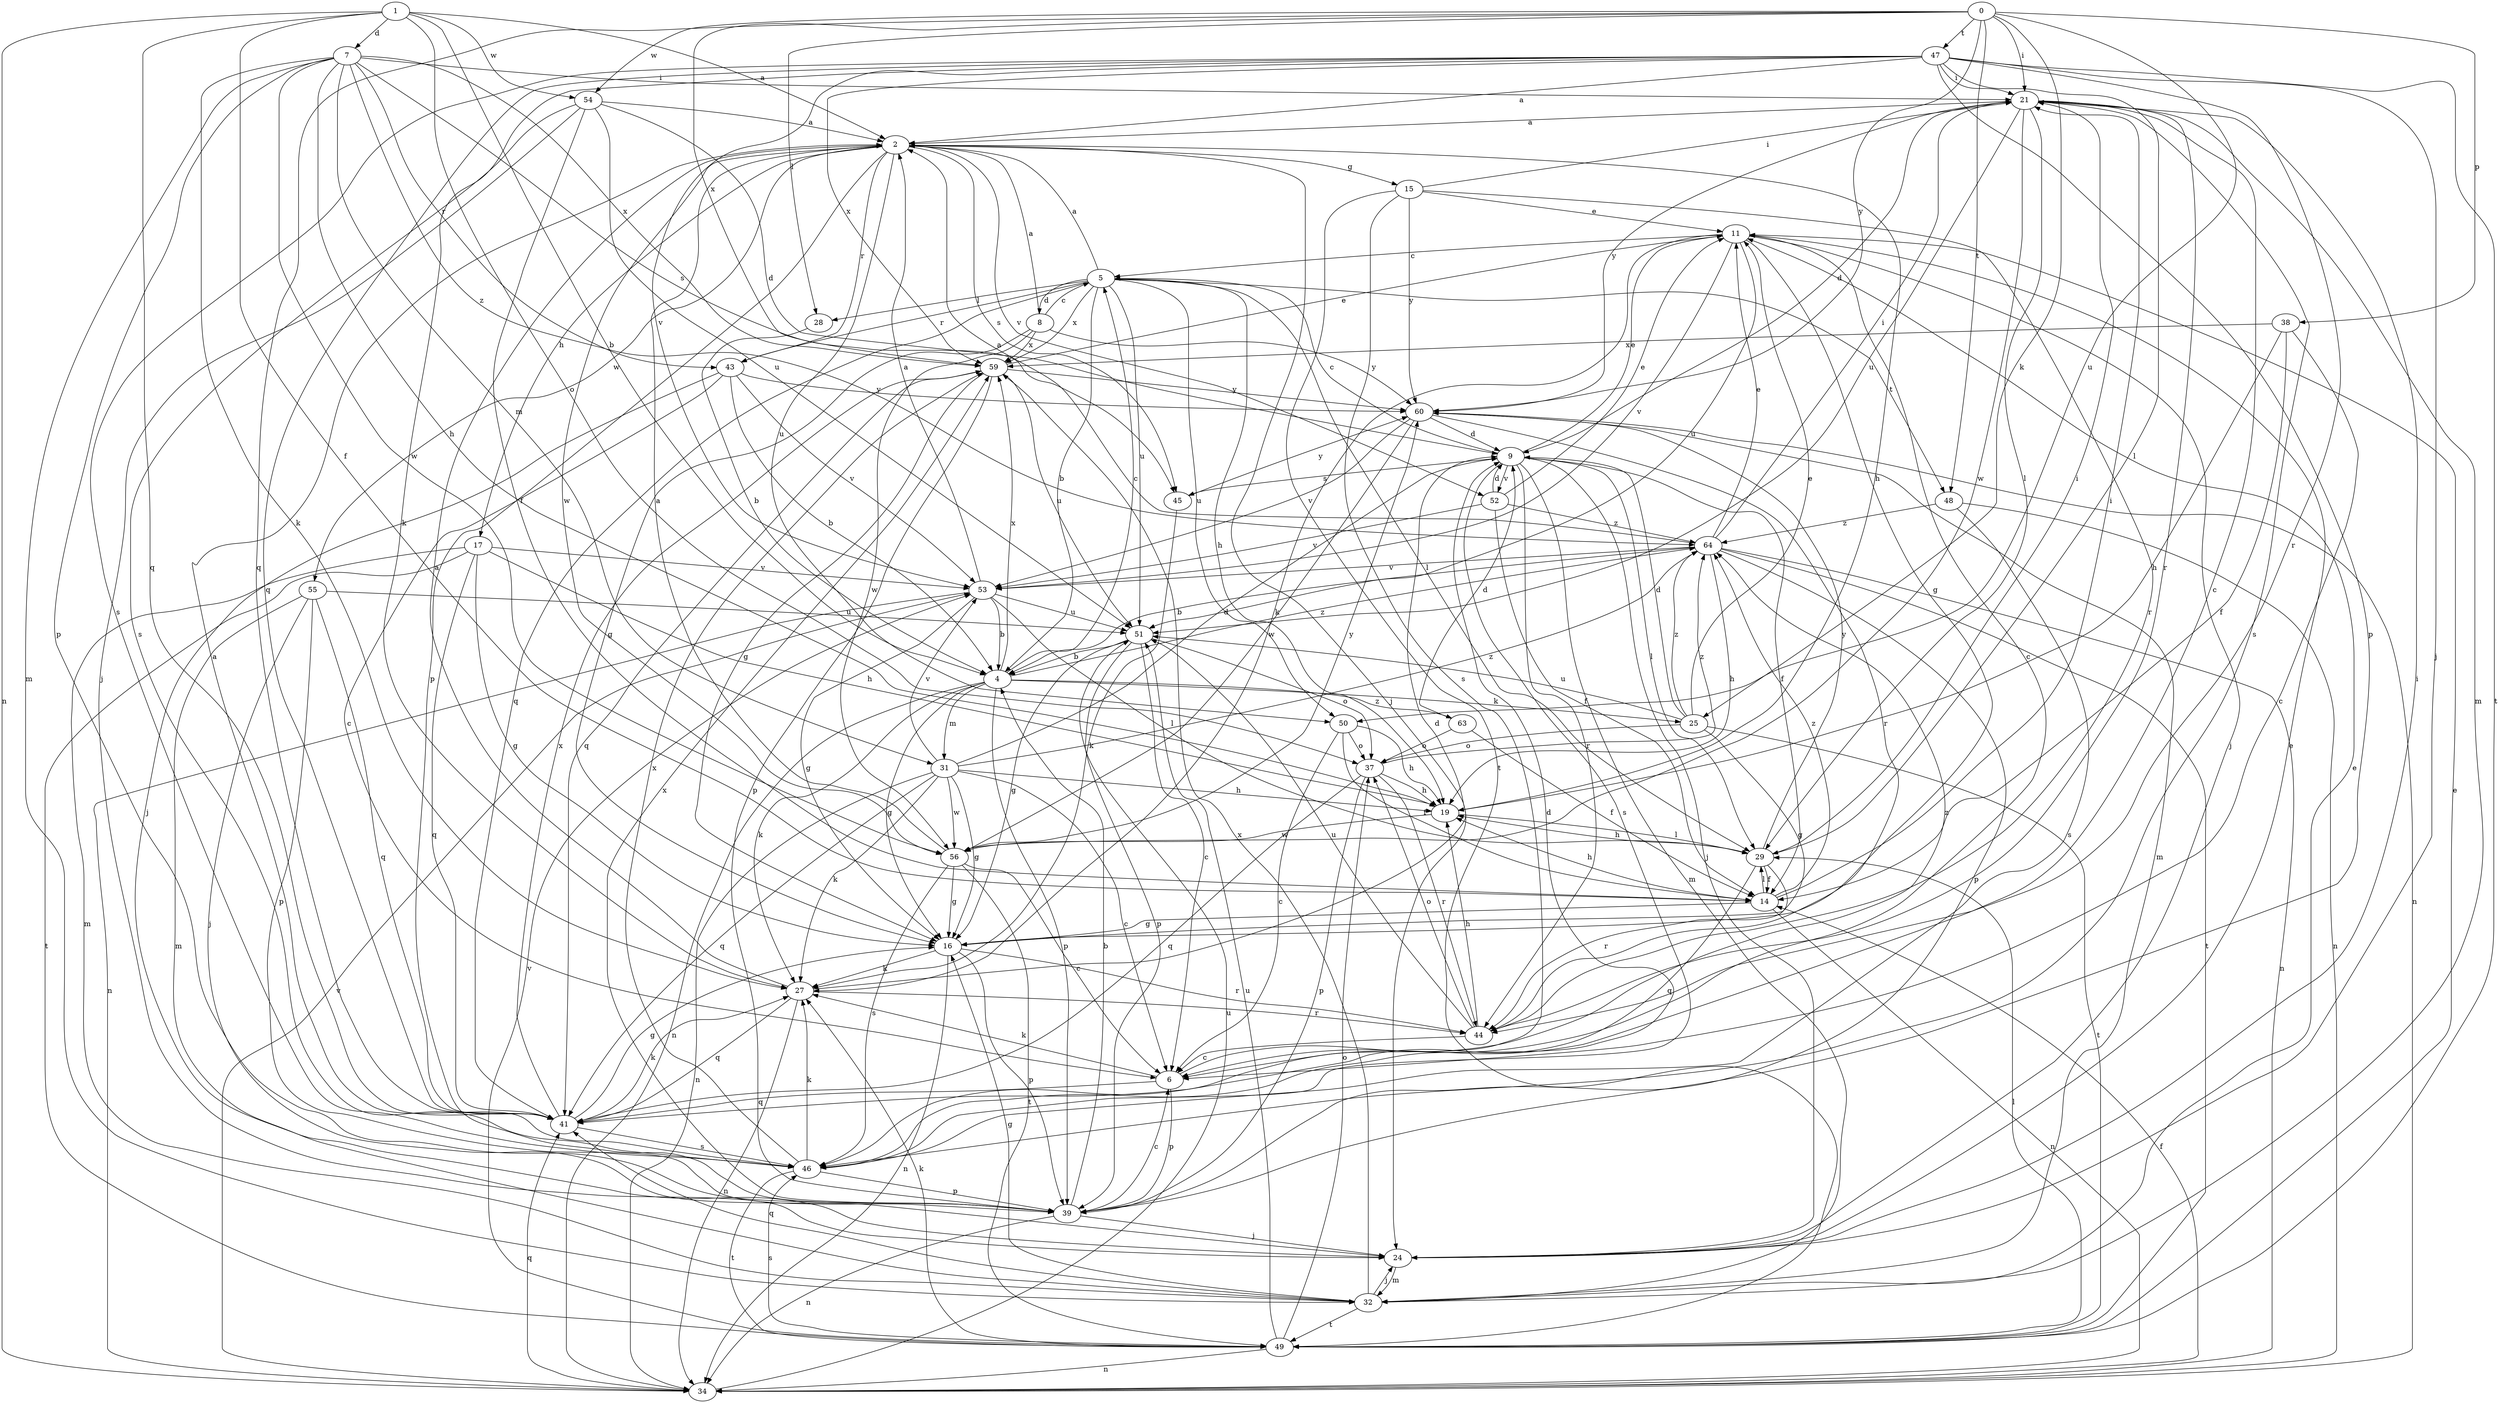 strict digraph  {
0;
1;
2;
4;
5;
6;
7;
8;
9;
11;
14;
15;
16;
17;
19;
21;
24;
25;
27;
28;
29;
31;
32;
34;
37;
38;
39;
41;
43;
44;
45;
46;
47;
48;
49;
50;
51;
52;
53;
54;
55;
56;
59;
60;
63;
64;
0 -> 21  [label=i];
0 -> 25  [label=k];
0 -> 28  [label=l];
0 -> 38  [label=p];
0 -> 41  [label=q];
0 -> 47  [label=t];
0 -> 48  [label=t];
0 -> 50  [label=u];
0 -> 54  [label=w];
0 -> 59  [label=x];
0 -> 60  [label=y];
1 -> 2  [label=a];
1 -> 4  [label=b];
1 -> 7  [label=d];
1 -> 14  [label=f];
1 -> 34  [label=n];
1 -> 37  [label=o];
1 -> 41  [label=q];
1 -> 54  [label=w];
2 -> 15  [label=g];
2 -> 17  [label=h];
2 -> 19  [label=h];
2 -> 24  [label=j];
2 -> 39  [label=p];
2 -> 43  [label=r];
2 -> 45  [label=s];
2 -> 50  [label=u];
2 -> 52  [label=v];
2 -> 55  [label=w];
2 -> 56  [label=w];
4 -> 5  [label=c];
4 -> 16  [label=g];
4 -> 25  [label=k];
4 -> 27  [label=k];
4 -> 31  [label=m];
4 -> 34  [label=n];
4 -> 39  [label=p];
4 -> 59  [label=x];
4 -> 63  [label=z];
4 -> 64  [label=z];
5 -> 2  [label=a];
5 -> 4  [label=b];
5 -> 8  [label=d];
5 -> 19  [label=h];
5 -> 28  [label=l];
5 -> 29  [label=l];
5 -> 41  [label=q];
5 -> 43  [label=r];
5 -> 48  [label=t];
5 -> 50  [label=u];
5 -> 51  [label=u];
5 -> 59  [label=x];
6 -> 27  [label=k];
6 -> 39  [label=p];
6 -> 41  [label=q];
6 -> 64  [label=z];
7 -> 19  [label=h];
7 -> 21  [label=i];
7 -> 27  [label=k];
7 -> 31  [label=m];
7 -> 32  [label=m];
7 -> 39  [label=p];
7 -> 43  [label=r];
7 -> 45  [label=s];
7 -> 56  [label=w];
7 -> 59  [label=x];
7 -> 64  [label=z];
8 -> 2  [label=a];
8 -> 5  [label=c];
8 -> 16  [label=g];
8 -> 56  [label=w];
8 -> 59  [label=x];
8 -> 60  [label=y];
9 -> 5  [label=c];
9 -> 11  [label=e];
9 -> 14  [label=f];
9 -> 24  [label=j];
9 -> 29  [label=l];
9 -> 32  [label=m];
9 -> 44  [label=r];
9 -> 45  [label=s];
9 -> 46  [label=s];
9 -> 52  [label=v];
11 -> 5  [label=c];
11 -> 6  [label=c];
11 -> 16  [label=g];
11 -> 24  [label=j];
11 -> 27  [label=k];
11 -> 51  [label=u];
11 -> 53  [label=v];
14 -> 16  [label=g];
14 -> 19  [label=h];
14 -> 21  [label=i];
14 -> 29  [label=l];
14 -> 34  [label=n];
14 -> 64  [label=z];
15 -> 11  [label=e];
15 -> 21  [label=i];
15 -> 44  [label=r];
15 -> 46  [label=s];
15 -> 49  [label=t];
15 -> 60  [label=y];
16 -> 27  [label=k];
16 -> 34  [label=n];
16 -> 39  [label=p];
16 -> 44  [label=r];
17 -> 16  [label=g];
17 -> 19  [label=h];
17 -> 32  [label=m];
17 -> 41  [label=q];
17 -> 49  [label=t];
17 -> 53  [label=v];
19 -> 29  [label=l];
19 -> 56  [label=w];
21 -> 2  [label=a];
21 -> 6  [label=c];
21 -> 9  [label=d];
21 -> 29  [label=l];
21 -> 32  [label=m];
21 -> 44  [label=r];
21 -> 46  [label=s];
21 -> 51  [label=u];
21 -> 56  [label=w];
21 -> 60  [label=y];
24 -> 11  [label=e];
24 -> 21  [label=i];
24 -> 32  [label=m];
25 -> 9  [label=d];
25 -> 11  [label=e];
25 -> 16  [label=g];
25 -> 37  [label=o];
25 -> 49  [label=t];
25 -> 51  [label=u];
25 -> 64  [label=z];
27 -> 2  [label=a];
27 -> 9  [label=d];
27 -> 34  [label=n];
27 -> 41  [label=q];
27 -> 44  [label=r];
28 -> 4  [label=b];
29 -> 14  [label=f];
29 -> 19  [label=h];
29 -> 21  [label=i];
29 -> 41  [label=q];
29 -> 44  [label=r];
29 -> 60  [label=y];
31 -> 6  [label=c];
31 -> 9  [label=d];
31 -> 16  [label=g];
31 -> 19  [label=h];
31 -> 27  [label=k];
31 -> 34  [label=n];
31 -> 41  [label=q];
31 -> 53  [label=v];
31 -> 56  [label=w];
31 -> 64  [label=z];
32 -> 11  [label=e];
32 -> 16  [label=g];
32 -> 24  [label=j];
32 -> 41  [label=q];
32 -> 49  [label=t];
32 -> 59  [label=x];
34 -> 14  [label=f];
34 -> 41  [label=q];
34 -> 51  [label=u];
34 -> 53  [label=v];
37 -> 19  [label=h];
37 -> 39  [label=p];
37 -> 41  [label=q];
37 -> 44  [label=r];
37 -> 64  [label=z];
38 -> 6  [label=c];
38 -> 14  [label=f];
38 -> 19  [label=h];
38 -> 59  [label=x];
39 -> 4  [label=b];
39 -> 6  [label=c];
39 -> 24  [label=j];
39 -> 34  [label=n];
39 -> 59  [label=x];
41 -> 16  [label=g];
41 -> 27  [label=k];
41 -> 46  [label=s];
41 -> 59  [label=x];
43 -> 4  [label=b];
43 -> 6  [label=c];
43 -> 24  [label=j];
43 -> 53  [label=v];
43 -> 60  [label=y];
44 -> 6  [label=c];
44 -> 19  [label=h];
44 -> 37  [label=o];
44 -> 51  [label=u];
45 -> 27  [label=k];
45 -> 60  [label=y];
46 -> 2  [label=a];
46 -> 9  [label=d];
46 -> 27  [label=k];
46 -> 39  [label=p];
46 -> 49  [label=t];
46 -> 59  [label=x];
47 -> 2  [label=a];
47 -> 21  [label=i];
47 -> 24  [label=j];
47 -> 27  [label=k];
47 -> 29  [label=l];
47 -> 39  [label=p];
47 -> 41  [label=q];
47 -> 44  [label=r];
47 -> 46  [label=s];
47 -> 49  [label=t];
47 -> 53  [label=v];
47 -> 59  [label=x];
48 -> 34  [label=n];
48 -> 46  [label=s];
48 -> 64  [label=z];
49 -> 11  [label=e];
49 -> 27  [label=k];
49 -> 29  [label=l];
49 -> 34  [label=n];
49 -> 37  [label=o];
49 -> 46  [label=s];
49 -> 51  [label=u];
49 -> 53  [label=v];
50 -> 6  [label=c];
50 -> 14  [label=f];
50 -> 19  [label=h];
50 -> 37  [label=o];
51 -> 4  [label=b];
51 -> 6  [label=c];
51 -> 16  [label=g];
51 -> 37  [label=o];
51 -> 39  [label=p];
52 -> 9  [label=d];
52 -> 11  [label=e];
52 -> 14  [label=f];
52 -> 53  [label=v];
52 -> 64  [label=z];
53 -> 2  [label=a];
53 -> 4  [label=b];
53 -> 16  [label=g];
53 -> 29  [label=l];
53 -> 34  [label=n];
53 -> 51  [label=u];
54 -> 2  [label=a];
54 -> 9  [label=d];
54 -> 14  [label=f];
54 -> 24  [label=j];
54 -> 46  [label=s];
54 -> 51  [label=u];
55 -> 24  [label=j];
55 -> 32  [label=m];
55 -> 39  [label=p];
55 -> 41  [label=q];
55 -> 51  [label=u];
56 -> 2  [label=a];
56 -> 6  [label=c];
56 -> 16  [label=g];
56 -> 46  [label=s];
56 -> 49  [label=t];
56 -> 60  [label=y];
59 -> 11  [label=e];
59 -> 16  [label=g];
59 -> 39  [label=p];
59 -> 41  [label=q];
59 -> 51  [label=u];
59 -> 60  [label=y];
60 -> 9  [label=d];
60 -> 32  [label=m];
60 -> 34  [label=n];
60 -> 44  [label=r];
60 -> 53  [label=v];
60 -> 56  [label=w];
63 -> 9  [label=d];
63 -> 14  [label=f];
63 -> 37  [label=o];
64 -> 2  [label=a];
64 -> 4  [label=b];
64 -> 11  [label=e];
64 -> 19  [label=h];
64 -> 21  [label=i];
64 -> 34  [label=n];
64 -> 39  [label=p];
64 -> 49  [label=t];
64 -> 53  [label=v];
}

